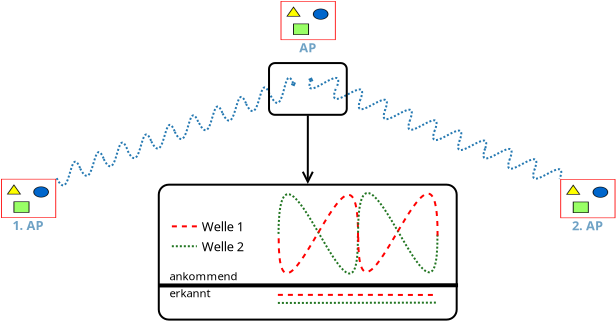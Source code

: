 <?xml version="1.0" encoding="UTF-8"?>
<dia:diagram xmlns:dia="http://www.lysator.liu.se/~alla/dia/">
  <dia:layer name="Hintergrund" visible="true" active="true">
    <dia:object type="Standard - Image" version="0" id="O0">
      <dia:attribute name="obj_pos">
        <dia:point val="15.371,22.125"/>
      </dia:attribute>
      <dia:attribute name="obj_bb">
        <dia:rectangle val="15.321,22.075;18.181,24.128"/>
      </dia:attribute>
      <dia:attribute name="elem_corner">
        <dia:point val="15.371,22.125"/>
      </dia:attribute>
      <dia:attribute name="elem_width">
        <dia:real val="2.759"/>
      </dia:attribute>
      <dia:attribute name="elem_height">
        <dia:real val="1.953"/>
      </dia:attribute>
      <dia:attribute name="border_width">
        <dia:real val="0.1"/>
      </dia:attribute>
      <dia:attribute name="draw_border">
        <dia:boolean val="false"/>
      </dia:attribute>
      <dia:attribute name="keep_aspect">
        <dia:boolean val="true"/>
      </dia:attribute>
      <dia:attribute name="file">
        <dia:string>#ap.png#</dia:string>
      </dia:attribute>
    </dia:object>
    <dia:object type="Standard - Text" version="1" id="O1">
      <dia:attribute name="obj_pos">
        <dia:point val="16.731,24.686"/>
      </dia:attribute>
      <dia:attribute name="obj_bb">
        <dia:rectangle val="15.794,24.073;17.687,24.873"/>
      </dia:attribute>
      <dia:attribute name="text">
        <dia:composite type="text">
          <dia:attribute name="string">
            <dia:string>#1. AP#</dia:string>
          </dia:attribute>
          <dia:attribute name="font">
            <dia:font family="sans" style="80" name="Helvetica-Bold"/>
          </dia:attribute>
          <dia:attribute name="height">
            <dia:real val="0.8"/>
          </dia:attribute>
          <dia:attribute name="pos">
            <dia:point val="16.731,24.686"/>
          </dia:attribute>
          <dia:attribute name="color">
            <dia:color val="#6fa2c5"/>
          </dia:attribute>
          <dia:attribute name="alignment">
            <dia:enum val="1"/>
          </dia:attribute>
        </dia:composite>
      </dia:attribute>
      <dia:attribute name="valign">
        <dia:enum val="3"/>
      </dia:attribute>
    </dia:object>
    <dia:object type="Standard - Image" version="0" id="O2">
      <dia:attribute name="obj_pos">
        <dia:point val="43.335,22.136"/>
      </dia:attribute>
      <dia:attribute name="obj_bb">
        <dia:rectangle val="43.285,22.086;46.145,24.139"/>
      </dia:attribute>
      <dia:attribute name="elem_corner">
        <dia:point val="43.335,22.136"/>
      </dia:attribute>
      <dia:attribute name="elem_width">
        <dia:real val="2.759"/>
      </dia:attribute>
      <dia:attribute name="elem_height">
        <dia:real val="1.953"/>
      </dia:attribute>
      <dia:attribute name="border_width">
        <dia:real val="0.1"/>
      </dia:attribute>
      <dia:attribute name="draw_border">
        <dia:boolean val="false"/>
      </dia:attribute>
      <dia:attribute name="keep_aspect">
        <dia:boolean val="true"/>
      </dia:attribute>
      <dia:attribute name="file">
        <dia:string>#ap.png#</dia:string>
      </dia:attribute>
    </dia:object>
    <dia:object type="Standard - Text" version="1" id="O3">
      <dia:attribute name="obj_pos">
        <dia:point val="44.695,24.697"/>
      </dia:attribute>
      <dia:attribute name="obj_bb">
        <dia:rectangle val="43.758,24.084;45.651,24.884"/>
      </dia:attribute>
      <dia:attribute name="text">
        <dia:composite type="text">
          <dia:attribute name="string">
            <dia:string>#2. AP#</dia:string>
          </dia:attribute>
          <dia:attribute name="font">
            <dia:font family="sans" style="80" name="Helvetica-Bold"/>
          </dia:attribute>
          <dia:attribute name="height">
            <dia:real val="0.8"/>
          </dia:attribute>
          <dia:attribute name="pos">
            <dia:point val="44.695,24.697"/>
          </dia:attribute>
          <dia:attribute name="color">
            <dia:color val="#6fa2c5"/>
          </dia:attribute>
          <dia:attribute name="alignment">
            <dia:enum val="1"/>
          </dia:attribute>
        </dia:composite>
      </dia:attribute>
      <dia:attribute name="valign">
        <dia:enum val="3"/>
      </dia:attribute>
    </dia:object>
    <dia:group>
      <dia:object type="Standard - Image" version="0" id="O4">
        <dia:attribute name="obj_pos">
          <dia:point val="29.35,13.232"/>
        </dia:attribute>
        <dia:attribute name="obj_bb">
          <dia:rectangle val="29.3,13.182;32.159,15.235"/>
        </dia:attribute>
        <dia:attribute name="elem_corner">
          <dia:point val="29.35,13.232"/>
        </dia:attribute>
        <dia:attribute name="elem_width">
          <dia:real val="2.759"/>
        </dia:attribute>
        <dia:attribute name="elem_height">
          <dia:real val="1.953"/>
        </dia:attribute>
        <dia:attribute name="border_width">
          <dia:real val="0.1"/>
        </dia:attribute>
        <dia:attribute name="draw_border">
          <dia:boolean val="false"/>
        </dia:attribute>
        <dia:attribute name="keep_aspect">
          <dia:boolean val="true"/>
        </dia:attribute>
        <dia:attribute name="file">
          <dia:string>#ap.png#</dia:string>
        </dia:attribute>
      </dia:object>
      <dia:object type="Standard - Text" version="1" id="O5">
        <dia:attribute name="obj_pos">
          <dia:point val="30.71,15.793"/>
        </dia:attribute>
        <dia:attribute name="obj_bb">
          <dia:rectangle val="30.227,15.198;31.192,15.943"/>
        </dia:attribute>
        <dia:attribute name="text">
          <dia:composite type="text">
            <dia:attribute name="string">
              <dia:string>#AP#</dia:string>
            </dia:attribute>
            <dia:attribute name="font">
              <dia:font family="sans" style="80" name="Helvetica-Bold"/>
            </dia:attribute>
            <dia:attribute name="height">
              <dia:real val="0.8"/>
            </dia:attribute>
            <dia:attribute name="pos">
              <dia:point val="30.71,15.793"/>
            </dia:attribute>
            <dia:attribute name="color">
              <dia:color val="#6fa2c5"/>
            </dia:attribute>
            <dia:attribute name="alignment">
              <dia:enum val="1"/>
            </dia:attribute>
          </dia:composite>
        </dia:attribute>
        <dia:attribute name="valign">
          <dia:enum val="3"/>
        </dia:attribute>
      </dia:object>
    </dia:group>
    <dia:object type="Standard - BezierLine" version="0" id="O6">
      <dia:attribute name="obj_pos">
        <dia:point val="18.155,22.091"/>
      </dia:attribute>
      <dia:attribute name="obj_bb">
        <dia:rectangle val="18.088,21.216;19.406,22.502"/>
      </dia:attribute>
      <dia:attribute name="bez_points">
        <dia:point val="18.155,22.091"/>
        <dia:point val="18.871,23.505"/>
        <dia:point val="18.779,20.216"/>
        <dia:point val="19.341,21.626"/>
      </dia:attribute>
      <dia:attribute name="corner_types">
        <dia:enum val="0"/>
        <dia:enum val="0"/>
      </dia:attribute>
      <dia:attribute name="line_color">
        <dia:color val="#2478b1"/>
      </dia:attribute>
      <dia:attribute name="line_style">
        <dia:enum val="4"/>
      </dia:attribute>
    </dia:object>
    <dia:object type="Standard - BezierLine" version="0" id="O7">
      <dia:attribute name="obj_pos">
        <dia:point val="19.333,21.612"/>
      </dia:attribute>
      <dia:attribute name="obj_bb">
        <dia:rectangle val="19.266,20.737;20.584,22.023"/>
      </dia:attribute>
      <dia:attribute name="bez_points">
        <dia:point val="19.333,21.612"/>
        <dia:point val="20.049,23.027"/>
        <dia:point val="19.957,19.737"/>
        <dia:point val="20.519,21.147"/>
      </dia:attribute>
      <dia:attribute name="corner_types">
        <dia:enum val="0"/>
        <dia:enum val="0"/>
      </dia:attribute>
      <dia:attribute name="line_color">
        <dia:color val="#2478b1"/>
      </dia:attribute>
      <dia:attribute name="line_style">
        <dia:enum val="4"/>
      </dia:attribute>
    </dia:object>
    <dia:object type="Standard - BezierLine" version="0" id="O8">
      <dia:attribute name="obj_pos">
        <dia:point val="20.508,21.136"/>
      </dia:attribute>
      <dia:attribute name="obj_bb">
        <dia:rectangle val="20.441,20.262;21.759,21.548"/>
      </dia:attribute>
      <dia:attribute name="bez_points">
        <dia:point val="20.508,21.136"/>
        <dia:point val="21.224,22.551"/>
        <dia:point val="21.132,19.261"/>
        <dia:point val="21.694,20.671"/>
      </dia:attribute>
      <dia:attribute name="corner_types">
        <dia:enum val="0"/>
        <dia:enum val="0"/>
      </dia:attribute>
      <dia:attribute name="line_color">
        <dia:color val="#2478b1"/>
      </dia:attribute>
      <dia:attribute name="line_style">
        <dia:enum val="4"/>
      </dia:attribute>
    </dia:object>
    <dia:group>
      <dia:object type="Standard - BezierLine" version="0" id="O9">
        <dia:attribute name="obj_pos">
          <dia:point val="21.707,20.729"/>
        </dia:attribute>
        <dia:attribute name="obj_bb">
          <dia:rectangle val="21.64,19.854;22.957,21.14"/>
        </dia:attribute>
        <dia:attribute name="bez_points">
          <dia:point val="21.707,20.729"/>
          <dia:point val="22.422,22.144"/>
          <dia:point val="22.331,18.854"/>
          <dia:point val="22.892,20.264"/>
        </dia:attribute>
        <dia:attribute name="corner_types">
          <dia:enum val="0"/>
          <dia:enum val="0"/>
        </dia:attribute>
        <dia:attribute name="line_color">
          <dia:color val="#2478b1"/>
        </dia:attribute>
        <dia:attribute name="line_style">
          <dia:enum val="4"/>
        </dia:attribute>
      </dia:object>
      <dia:object type="Standard - BezierLine" version="0" id="O10">
        <dia:attribute name="obj_pos">
          <dia:point val="22.885,20.25"/>
        </dia:attribute>
        <dia:attribute name="obj_bb">
          <dia:rectangle val="22.818,19.375;24.135,20.662"/>
        </dia:attribute>
        <dia:attribute name="bez_points">
          <dia:point val="22.885,20.25"/>
          <dia:point val="23.6,21.665"/>
          <dia:point val="23.509,18.375"/>
          <dia:point val="24.07,19.785"/>
        </dia:attribute>
        <dia:attribute name="corner_types">
          <dia:enum val="0"/>
          <dia:enum val="0"/>
        </dia:attribute>
        <dia:attribute name="line_color">
          <dia:color val="#2478b1"/>
        </dia:attribute>
        <dia:attribute name="line_style">
          <dia:enum val="4"/>
        </dia:attribute>
      </dia:object>
      <dia:object type="Standard - BezierLine" version="0" id="O11">
        <dia:attribute name="obj_pos">
          <dia:point val="24.06,19.774"/>
        </dia:attribute>
        <dia:attribute name="obj_bb">
          <dia:rectangle val="23.993,18.9;25.31,20.186"/>
        </dia:attribute>
        <dia:attribute name="bez_points">
          <dia:point val="24.06,19.774"/>
          <dia:point val="24.775,21.189"/>
          <dia:point val="24.684,17.899"/>
          <dia:point val="25.245,19.309"/>
        </dia:attribute>
        <dia:attribute name="corner_types">
          <dia:enum val="0"/>
          <dia:enum val="0"/>
        </dia:attribute>
        <dia:attribute name="line_color">
          <dia:color val="#2478b1"/>
        </dia:attribute>
        <dia:attribute name="line_style">
          <dia:enum val="4"/>
        </dia:attribute>
      </dia:object>
    </dia:group>
    <dia:group>
      <dia:object type="Standard - BezierLine" version="0" id="O12">
        <dia:attribute name="obj_pos">
          <dia:point val="25.273,19.332"/>
        </dia:attribute>
        <dia:attribute name="obj_bb">
          <dia:rectangle val="25.206,18.457;26.523,19.744"/>
        </dia:attribute>
        <dia:attribute name="bez_points">
          <dia:point val="25.273,19.332"/>
          <dia:point val="25.988,20.747"/>
          <dia:point val="25.896,17.457"/>
          <dia:point val="26.458,18.867"/>
        </dia:attribute>
        <dia:attribute name="corner_types">
          <dia:enum val="0"/>
          <dia:enum val="0"/>
        </dia:attribute>
        <dia:attribute name="line_color">
          <dia:color val="#2478b1"/>
        </dia:attribute>
        <dia:attribute name="line_style">
          <dia:enum val="4"/>
        </dia:attribute>
      </dia:object>
      <dia:object type="Standard - BezierLine" version="0" id="O13">
        <dia:attribute name="obj_pos">
          <dia:point val="26.451,18.853"/>
        </dia:attribute>
        <dia:attribute name="obj_bb">
          <dia:rectangle val="26.384,17.978;27.701,19.265"/>
        </dia:attribute>
        <dia:attribute name="bez_points">
          <dia:point val="26.451,18.853"/>
          <dia:point val="27.166,20.268"/>
          <dia:point val="27.075,16.978"/>
          <dia:point val="27.636,18.388"/>
        </dia:attribute>
        <dia:attribute name="corner_types">
          <dia:enum val="0"/>
          <dia:enum val="0"/>
        </dia:attribute>
        <dia:attribute name="line_color">
          <dia:color val="#2478b1"/>
        </dia:attribute>
        <dia:attribute name="line_style">
          <dia:enum val="4"/>
        </dia:attribute>
      </dia:object>
      <dia:object type="Standard - BezierLine" version="0" id="O14">
        <dia:attribute name="obj_pos">
          <dia:point val="27.626,18.377"/>
        </dia:attribute>
        <dia:attribute name="obj_bb">
          <dia:rectangle val="27.559,17.503;28.876,18.789"/>
        </dia:attribute>
        <dia:attribute name="bez_points">
          <dia:point val="27.626,18.377"/>
          <dia:point val="28.341,19.792"/>
          <dia:point val="28.25,16.502"/>
          <dia:point val="28.811,17.912"/>
        </dia:attribute>
        <dia:attribute name="corner_types">
          <dia:enum val="0"/>
          <dia:enum val="0"/>
        </dia:attribute>
        <dia:attribute name="line_color">
          <dia:color val="#2478b1"/>
        </dia:attribute>
        <dia:attribute name="line_style">
          <dia:enum val="4"/>
        </dia:attribute>
      </dia:object>
    </dia:group>
    <dia:object type="Standard - BezierLine" version="0" id="O15">
      <dia:attribute name="obj_pos">
        <dia:point val="28.857,17.967"/>
      </dia:attribute>
      <dia:attribute name="obj_bb">
        <dia:rectangle val="28.79,17.019;30.166,18.378"/>
      </dia:attribute>
      <dia:attribute name="bez_points">
        <dia:point val="28.857,17.967"/>
        <dia:point val="29.573,19.382"/>
        <dia:point val="29.481,16.092"/>
        <dia:point val="30.042,17.502"/>
      </dia:attribute>
      <dia:attribute name="corner_types">
        <dia:enum val="0"/>
        <dia:enum val="0"/>
      </dia:attribute>
      <dia:attribute name="line_color">
        <dia:color val="#2478b1"/>
      </dia:attribute>
      <dia:attribute name="line_style">
        <dia:enum val="4"/>
      </dia:attribute>
      <dia:attribute name="end_arrow">
        <dia:enum val="1"/>
      </dia:attribute>
      <dia:attribute name="end_arrow_length">
        <dia:real val="0.1"/>
      </dia:attribute>
      <dia:attribute name="end_arrow_width">
        <dia:real val="0.2"/>
      </dia:attribute>
    </dia:object>
    <dia:object type="Standard - BezierLine" version="0" id="O16">
      <dia:attribute name="obj_pos">
        <dia:point val="42.062,21.616"/>
      </dia:attribute>
      <dia:attribute name="obj_bb">
        <dia:rectangle val="41.929,21.552;43.435,22.2"/>
      </dia:attribute>
      <dia:attribute name="bez_points">
        <dia:point val="42.062,21.616"/>
        <dia:point val="41.517,23.102"/>
        <dia:point val="43.848,20.662"/>
        <dia:point val="43.301,22.136"/>
      </dia:attribute>
      <dia:attribute name="corner_types">
        <dia:enum val="0"/>
        <dia:enum val="0"/>
      </dia:attribute>
      <dia:attribute name="line_color">
        <dia:color val="#2478b1"/>
      </dia:attribute>
      <dia:attribute name="line_style">
        <dia:enum val="4"/>
      </dia:attribute>
    </dia:object>
    <dia:object type="Standard - BezierLine" version="0" id="O17">
      <dia:attribute name="obj_pos">
        <dia:point val="40.815,21.118"/>
      </dia:attribute>
      <dia:attribute name="obj_bb">
        <dia:rectangle val="40.682,21.054;42.188,21.702"/>
      </dia:attribute>
      <dia:attribute name="bez_points">
        <dia:point val="40.815,21.118"/>
        <dia:point val="40.27,22.604"/>
        <dia:point val="42.601,20.164"/>
        <dia:point val="42.054,21.638"/>
      </dia:attribute>
      <dia:attribute name="corner_types">
        <dia:enum val="0"/>
        <dia:enum val="0"/>
      </dia:attribute>
      <dia:attribute name="line_color">
        <dia:color val="#2478b1"/>
      </dia:attribute>
      <dia:attribute name="line_style">
        <dia:enum val="4"/>
      </dia:attribute>
    </dia:object>
    <dia:object type="Standard - BezierLine" version="0" id="O18">
      <dia:attribute name="obj_pos">
        <dia:point val="39.578,20.603"/>
      </dia:attribute>
      <dia:attribute name="obj_bb">
        <dia:rectangle val="39.445,20.539;40.951,21.188"/>
      </dia:attribute>
      <dia:attribute name="bez_points">
        <dia:point val="39.578,20.603"/>
        <dia:point val="39.033,22.089"/>
        <dia:point val="41.364,19.649"/>
        <dia:point val="40.817,21.123"/>
      </dia:attribute>
      <dia:attribute name="corner_types">
        <dia:enum val="0"/>
        <dia:enum val="0"/>
      </dia:attribute>
      <dia:attribute name="line_color">
        <dia:color val="#2478b1"/>
      </dia:attribute>
      <dia:attribute name="line_style">
        <dia:enum val="4"/>
      </dia:attribute>
    </dia:object>
    <dia:group>
      <dia:object type="Standard - BezierLine" version="0" id="O19">
        <dia:attribute name="obj_pos">
          <dia:point val="34.589,18.641"/>
        </dia:attribute>
        <dia:attribute name="obj_bb">
          <dia:rectangle val="34.456,18.577;35.962,19.225"/>
        </dia:attribute>
        <dia:attribute name="bez_points">
          <dia:point val="34.589,18.641"/>
          <dia:point val="34.044,20.127"/>
          <dia:point val="36.375,17.687"/>
          <dia:point val="35.828,19.161"/>
        </dia:attribute>
        <dia:attribute name="corner_types">
          <dia:enum val="0"/>
          <dia:enum val="0"/>
        </dia:attribute>
        <dia:attribute name="line_color">
          <dia:color val="#2478b1"/>
        </dia:attribute>
        <dia:attribute name="line_style">
          <dia:enum val="4"/>
        </dia:attribute>
      </dia:object>
      <dia:object type="Standard - BezierLine" version="0" id="O20">
        <dia:attribute name="obj_pos">
          <dia:point val="33.343,18.143"/>
        </dia:attribute>
        <dia:attribute name="obj_bb">
          <dia:rectangle val="33.209,18.078;34.715,18.727"/>
        </dia:attribute>
        <dia:attribute name="bez_points">
          <dia:point val="33.343,18.143"/>
          <dia:point val="32.798,19.628"/>
          <dia:point val="35.129,17.188"/>
          <dia:point val="34.582,18.663"/>
        </dia:attribute>
        <dia:attribute name="corner_types">
          <dia:enum val="0"/>
          <dia:enum val="0"/>
        </dia:attribute>
        <dia:attribute name="line_color">
          <dia:color val="#2478b1"/>
        </dia:attribute>
        <dia:attribute name="line_style">
          <dia:enum val="4"/>
        </dia:attribute>
      </dia:object>
      <dia:object type="Standard - BezierLine" version="0" id="O21">
        <dia:attribute name="obj_pos">
          <dia:point val="32.106,17.628"/>
        </dia:attribute>
        <dia:attribute name="obj_bb">
          <dia:rectangle val="31.972,17.564;33.478,18.212"/>
        </dia:attribute>
        <dia:attribute name="bez_points">
          <dia:point val="32.106,17.628"/>
          <dia:point val="31.561,19.114"/>
          <dia:point val="33.892,16.674"/>
          <dia:point val="33.345,18.148"/>
        </dia:attribute>
        <dia:attribute name="corner_types">
          <dia:enum val="0"/>
          <dia:enum val="0"/>
        </dia:attribute>
        <dia:attribute name="line_color">
          <dia:color val="#2478b1"/>
        </dia:attribute>
        <dia:attribute name="line_style">
          <dia:enum val="4"/>
        </dia:attribute>
      </dia:object>
    </dia:group>
    <dia:group>
      <dia:object type="Standard - BezierLine" version="0" id="O22">
        <dia:attribute name="obj_pos">
          <dia:point val="38.31,20.184"/>
        </dia:attribute>
        <dia:attribute name="obj_bb">
          <dia:rectangle val="38.177,20.12;39.683,20.768"/>
        </dia:attribute>
        <dia:attribute name="bez_points">
          <dia:point val="38.31,20.184"/>
          <dia:point val="37.765,21.67"/>
          <dia:point val="40.096,19.23"/>
          <dia:point val="39.549,20.704"/>
        </dia:attribute>
        <dia:attribute name="corner_types">
          <dia:enum val="0"/>
          <dia:enum val="0"/>
        </dia:attribute>
        <dia:attribute name="line_color">
          <dia:color val="#2478b1"/>
        </dia:attribute>
        <dia:attribute name="line_style">
          <dia:enum val="4"/>
        </dia:attribute>
      </dia:object>
      <dia:object type="Standard - BezierLine" version="0" id="O23">
        <dia:attribute name="obj_pos">
          <dia:point val="37.063,19.686"/>
        </dia:attribute>
        <dia:attribute name="obj_bb">
          <dia:rectangle val="36.93,19.622;38.436,20.27"/>
        </dia:attribute>
        <dia:attribute name="bez_points">
          <dia:point val="37.063,19.686"/>
          <dia:point val="36.519,21.172"/>
          <dia:point val="38.849,18.732"/>
          <dia:point val="38.303,20.206"/>
        </dia:attribute>
        <dia:attribute name="corner_types">
          <dia:enum val="0"/>
          <dia:enum val="0"/>
        </dia:attribute>
        <dia:attribute name="line_color">
          <dia:color val="#2478b1"/>
        </dia:attribute>
        <dia:attribute name="line_style">
          <dia:enum val="4"/>
        </dia:attribute>
      </dia:object>
      <dia:object type="Standard - BezierLine" version="0" id="O24">
        <dia:attribute name="obj_pos">
          <dia:point val="35.826,19.171"/>
        </dia:attribute>
        <dia:attribute name="obj_bb">
          <dia:rectangle val="35.693,19.107;37.199,19.756"/>
        </dia:attribute>
        <dia:attribute name="bez_points">
          <dia:point val="35.826,19.171"/>
          <dia:point val="35.282,20.657"/>
          <dia:point val="37.612,18.217"/>
          <dia:point val="37.066,19.692"/>
        </dia:attribute>
        <dia:attribute name="corner_types">
          <dia:enum val="0"/>
          <dia:enum val="0"/>
        </dia:attribute>
        <dia:attribute name="line_color">
          <dia:color val="#2478b1"/>
        </dia:attribute>
        <dia:attribute name="line_style">
          <dia:enum val="4"/>
        </dia:attribute>
      </dia:object>
    </dia:group>
    <dia:object type="Standard - BezierLine" version="0" id="O25">
      <dia:attribute name="obj_pos">
        <dia:point val="30.911,17.05"/>
      </dia:attribute>
      <dia:attribute name="obj_bb">
        <dia:rectangle val="30.628,17.027;32.284,17.658"/>
      </dia:attribute>
      <dia:attribute name="bez_points">
        <dia:point val="30.911,17.05"/>
        <dia:point val="30.366,18.535"/>
        <dia:point val="32.697,16.095"/>
        <dia:point val="32.15,17.57"/>
      </dia:attribute>
      <dia:attribute name="corner_types">
        <dia:enum val="0"/>
        <dia:enum val="0"/>
      </dia:attribute>
      <dia:attribute name="line_color">
        <dia:color val="#2478b1"/>
      </dia:attribute>
      <dia:attribute name="line_style">
        <dia:enum val="4"/>
      </dia:attribute>
      <dia:attribute name="start_arrow">
        <dia:enum val="1"/>
      </dia:attribute>
      <dia:attribute name="start_arrow_length">
        <dia:real val="0.1"/>
      </dia:attribute>
      <dia:attribute name="start_arrow_width">
        <dia:real val="0.2"/>
      </dia:attribute>
    </dia:object>
    <dia:object type="Standard - Line" version="0" id="O26">
      <dia:attribute name="obj_pos">
        <dia:point val="30.713,18.947"/>
      </dia:attribute>
      <dia:attribute name="obj_bb">
        <dia:rectangle val="30.381,18.897;31.042,22.493"/>
      </dia:attribute>
      <dia:attribute name="conn_endpoints">
        <dia:point val="30.713,18.947"/>
        <dia:point val="30.711,22.381"/>
      </dia:attribute>
      <dia:attribute name="numcp">
        <dia:int val="1"/>
      </dia:attribute>
      <dia:attribute name="end_arrow">
        <dia:enum val="1"/>
      </dia:attribute>
      <dia:attribute name="end_arrow_length">
        <dia:real val="0.5"/>
      </dia:attribute>
      <dia:attribute name="end_arrow_width">
        <dia:real val="0.5"/>
      </dia:attribute>
    </dia:object>
    <dia:group>
      <dia:object type="Standard - Box" version="0" id="O27">
        <dia:attribute name="obj_pos">
          <dia:point val="23.26,22.416"/>
        </dia:attribute>
        <dia:attribute name="obj_bb">
          <dia:rectangle val="23.21,22.366;38.205,29.211"/>
        </dia:attribute>
        <dia:attribute name="elem_corner">
          <dia:point val="23.26,22.416"/>
        </dia:attribute>
        <dia:attribute name="elem_width">
          <dia:real val="14.895"/>
        </dia:attribute>
        <dia:attribute name="elem_height">
          <dia:real val="6.745"/>
        </dia:attribute>
        <dia:attribute name="border_width">
          <dia:real val="0.1"/>
        </dia:attribute>
        <dia:attribute name="show_background">
          <dia:boolean val="false"/>
        </dia:attribute>
        <dia:attribute name="corner_radius">
          <dia:real val="0.5"/>
        </dia:attribute>
      </dia:object>
      <dia:object type="Standard - BezierLine" version="0" id="O28">
        <dia:attribute name="obj_pos">
          <dia:point val="33.216,24.975"/>
        </dia:attribute>
        <dia:attribute name="obj_bb">
          <dia:rectangle val="29.195,22.842;33.267,26.907"/>
        </dia:attribute>
        <dia:attribute name="bez_points">
          <dia:point val="33.216,24.975"/>
          <dia:point val="33.277,31.64"/>
          <dia:point val="29.239,17.909"/>
          <dia:point val="29.245,24.975"/>
        </dia:attribute>
        <dia:attribute name="corner_types">
          <dia:enum val="0"/>
          <dia:enum val="0"/>
        </dia:attribute>
        <dia:attribute name="line_color">
          <dia:color val="#217521"/>
        </dia:attribute>
        <dia:attribute name="line_style">
          <dia:enum val="4"/>
        </dia:attribute>
      </dia:object>
      <dia:object type="Standard - BezierLine" version="0" id="O29">
        <dia:attribute name="obj_pos">
          <dia:point val="29.255,25.097"/>
        </dia:attribute>
        <dia:attribute name="obj_bb">
          <dia:rectangle val="29.205,22.876;33.274,26.89"/>
        </dia:attribute>
        <dia:attribute name="bez_points">
          <dia:point val="29.255,25.097"/>
          <dia:point val="29.241,31.413"/>
          <dia:point val="33.255,17.992"/>
          <dia:point val="33.224,25.026"/>
        </dia:attribute>
        <dia:attribute name="corner_types">
          <dia:enum val="0"/>
          <dia:enum val="0"/>
        </dia:attribute>
        <dia:attribute name="line_color">
          <dia:color val="#ff0000"/>
        </dia:attribute>
        <dia:attribute name="line_style">
          <dia:enum val="4"/>
        </dia:attribute>
        <dia:attribute name="dashlength">
          <dia:real val="2.5"/>
        </dia:attribute>
      </dia:object>
      <dia:object type="Standard - Text" version="1" id="O30">
        <dia:attribute name="obj_pos">
          <dia:point val="23.797,27.19"/>
        </dia:attribute>
        <dia:attribute name="obj_bb">
          <dia:rectangle val="23.797,26.665;27.314,27.323"/>
        </dia:attribute>
        <dia:attribute name="text">
          <dia:composite type="text">
            <dia:attribute name="string">
              <dia:string>#ankommend#</dia:string>
            </dia:attribute>
            <dia:attribute name="font">
              <dia:font family="sans" style="0" name="Helvetica"/>
            </dia:attribute>
            <dia:attribute name="height">
              <dia:real val="0.706"/>
            </dia:attribute>
            <dia:attribute name="pos">
              <dia:point val="23.797,27.19"/>
            </dia:attribute>
            <dia:attribute name="color">
              <dia:color val="#000000"/>
            </dia:attribute>
            <dia:attribute name="alignment">
              <dia:enum val="0"/>
            </dia:attribute>
          </dia:composite>
        </dia:attribute>
        <dia:attribute name="valign">
          <dia:enum val="3"/>
        </dia:attribute>
      </dia:object>
      <dia:object type="Standard - Text" version="1" id="O31">
        <dia:attribute name="obj_pos">
          <dia:point val="23.797,28.043"/>
        </dia:attribute>
        <dia:attribute name="obj_bb">
          <dia:rectangle val="23.797,27.518;25.977,28.176"/>
        </dia:attribute>
        <dia:attribute name="text">
          <dia:composite type="text">
            <dia:attribute name="string">
              <dia:string>#erkannt#</dia:string>
            </dia:attribute>
            <dia:attribute name="font">
              <dia:font family="sans" style="0" name="Helvetica"/>
            </dia:attribute>
            <dia:attribute name="height">
              <dia:real val="0.706"/>
            </dia:attribute>
            <dia:attribute name="pos">
              <dia:point val="23.797,28.043"/>
            </dia:attribute>
            <dia:attribute name="color">
              <dia:color val="#000000"/>
            </dia:attribute>
            <dia:attribute name="alignment">
              <dia:enum val="0"/>
            </dia:attribute>
          </dia:composite>
        </dia:attribute>
        <dia:attribute name="valign">
          <dia:enum val="3"/>
        </dia:attribute>
      </dia:object>
      <dia:object type="Standard - Line" version="0" id="O32">
        <dia:attribute name="obj_pos">
          <dia:point val="29.215,27.924"/>
        </dia:attribute>
        <dia:attribute name="obj_bb">
          <dia:rectangle val="29.165,27.875;37.258,27.978"/>
        </dia:attribute>
        <dia:attribute name="conn_endpoints">
          <dia:point val="29.215,27.924"/>
          <dia:point val="37.208,27.928"/>
        </dia:attribute>
        <dia:attribute name="numcp">
          <dia:int val="1"/>
        </dia:attribute>
        <dia:attribute name="line_color">
          <dia:color val="#ff0000"/>
        </dia:attribute>
        <dia:attribute name="line_style">
          <dia:enum val="4"/>
        </dia:attribute>
        <dia:attribute name="dashlength">
          <dia:real val="2.5"/>
        </dia:attribute>
      </dia:object>
      <dia:object type="Standard - Line" version="0" id="O33">
        <dia:attribute name="obj_pos">
          <dia:point val="29.215,28.33"/>
        </dia:attribute>
        <dia:attribute name="obj_bb">
          <dia:rectangle val="29.164,28.263;37.249,28.38"/>
        </dia:attribute>
        <dia:attribute name="conn_endpoints">
          <dia:point val="29.215,28.33"/>
          <dia:point val="37.199,28.313"/>
        </dia:attribute>
        <dia:attribute name="numcp">
          <dia:int val="1"/>
        </dia:attribute>
        <dia:attribute name="line_color">
          <dia:color val="#217521"/>
        </dia:attribute>
        <dia:attribute name="line_style">
          <dia:enum val="4"/>
        </dia:attribute>
      </dia:object>
      <dia:object type="Standard - BezierLine" version="0" id="O34">
        <dia:attribute name="obj_pos">
          <dia:point val="37.193,24.914"/>
        </dia:attribute>
        <dia:attribute name="obj_bb">
          <dia:rectangle val="33.172,22.781;37.243,26.847"/>
        </dia:attribute>
        <dia:attribute name="bez_points">
          <dia:point val="37.193,24.914"/>
          <dia:point val="37.254,31.579"/>
          <dia:point val="33.216,17.849"/>
          <dia:point val="33.222,24.914"/>
        </dia:attribute>
        <dia:attribute name="corner_types">
          <dia:enum val="0"/>
          <dia:enum val="0"/>
        </dia:attribute>
        <dia:attribute name="line_color">
          <dia:color val="#217521"/>
        </dia:attribute>
        <dia:attribute name="line_style">
          <dia:enum val="4"/>
        </dia:attribute>
      </dia:object>
      <dia:object type="Standard - BezierLine" version="0" id="O35">
        <dia:attribute name="obj_pos">
          <dia:point val="33.232,25.036"/>
        </dia:attribute>
        <dia:attribute name="obj_bb">
          <dia:rectangle val="33.182,22.815;37.25,26.829"/>
        </dia:attribute>
        <dia:attribute name="bez_points">
          <dia:point val="33.232,25.036"/>
          <dia:point val="33.218,31.352"/>
          <dia:point val="37.231,17.931"/>
          <dia:point val="37.2,24.966"/>
        </dia:attribute>
        <dia:attribute name="corner_types">
          <dia:enum val="0"/>
          <dia:enum val="0"/>
        </dia:attribute>
        <dia:attribute name="line_color">
          <dia:color val="#ff0000"/>
        </dia:attribute>
        <dia:attribute name="line_style">
          <dia:enum val="4"/>
        </dia:attribute>
        <dia:attribute name="dashlength">
          <dia:real val="2.5"/>
        </dia:attribute>
      </dia:object>
      <dia:object type="Standard - Line" version="0" id="O36">
        <dia:attribute name="obj_pos">
          <dia:point val="23.27,27.456"/>
        </dia:attribute>
        <dia:attribute name="obj_bb">
          <dia:rectangle val="23.17,27.346;38.323,27.556"/>
        </dia:attribute>
        <dia:attribute name="conn_endpoints">
          <dia:point val="23.27,27.456"/>
          <dia:point val="38.223,27.446"/>
        </dia:attribute>
        <dia:attribute name="numcp">
          <dia:int val="1"/>
        </dia:attribute>
        <dia:attribute name="line_width">
          <dia:real val="0.2"/>
        </dia:attribute>
      </dia:object>
      <dia:group>
        <dia:object type="Standard - Line" version="0" id="O37">
          <dia:attribute name="obj_pos">
            <dia:point val="23.915,24.5"/>
          </dia:attribute>
          <dia:attribute name="obj_bb">
            <dia:rectangle val="23.865,24.45;25.216,24.55"/>
          </dia:attribute>
          <dia:attribute name="conn_endpoints">
            <dia:point val="23.915,24.5"/>
            <dia:point val="25.166,24.5"/>
          </dia:attribute>
          <dia:attribute name="numcp">
            <dia:int val="1"/>
          </dia:attribute>
          <dia:attribute name="line_color">
            <dia:color val="#ff0000"/>
          </dia:attribute>
          <dia:attribute name="line_style">
            <dia:enum val="4"/>
          </dia:attribute>
          <dia:attribute name="dashlength">
            <dia:real val="2.5"/>
          </dia:attribute>
        </dia:object>
        <dia:object type="Standard - Line" version="0" id="O38">
          <dia:attribute name="obj_pos">
            <dia:point val="23.913,25.494"/>
          </dia:attribute>
          <dia:attribute name="obj_bb">
            <dia:rectangle val="23.863,25.444;25.214,25.544"/>
          </dia:attribute>
          <dia:attribute name="conn_endpoints">
            <dia:point val="23.913,25.494"/>
            <dia:point val="25.164,25.494"/>
          </dia:attribute>
          <dia:attribute name="numcp">
            <dia:int val="1"/>
          </dia:attribute>
          <dia:attribute name="line_color">
            <dia:color val="#217521"/>
          </dia:attribute>
          <dia:attribute name="line_style">
            <dia:enum val="4"/>
          </dia:attribute>
        </dia:object>
        <dia:object type="Standard - Text" version="1" id="O39">
          <dia:attribute name="obj_pos">
            <dia:point val="25.413,24.749"/>
          </dia:attribute>
          <dia:attribute name="obj_bb">
            <dia:rectangle val="25.413,24.154;27.763,24.899"/>
          </dia:attribute>
          <dia:attribute name="text">
            <dia:composite type="text">
              <dia:attribute name="string">
                <dia:string>#Welle 1#</dia:string>
              </dia:attribute>
              <dia:attribute name="font">
                <dia:font family="sans" style="0" name="Helvetica"/>
              </dia:attribute>
              <dia:attribute name="height">
                <dia:real val="0.8"/>
              </dia:attribute>
              <dia:attribute name="pos">
                <dia:point val="25.413,24.749"/>
              </dia:attribute>
              <dia:attribute name="color">
                <dia:color val="#000000"/>
              </dia:attribute>
              <dia:attribute name="alignment">
                <dia:enum val="0"/>
              </dia:attribute>
            </dia:composite>
          </dia:attribute>
          <dia:attribute name="valign">
            <dia:enum val="3"/>
          </dia:attribute>
        </dia:object>
        <dia:object type="Standard - Text" version="1" id="O40">
          <dia:attribute name="obj_pos">
            <dia:point val="25.41,25.747"/>
          </dia:attribute>
          <dia:attribute name="obj_bb">
            <dia:rectangle val="25.41,25.152;27.76,25.897"/>
          </dia:attribute>
          <dia:attribute name="text">
            <dia:composite type="text">
              <dia:attribute name="string">
                <dia:string>#Welle 2#</dia:string>
              </dia:attribute>
              <dia:attribute name="font">
                <dia:font family="sans" style="0" name="Helvetica"/>
              </dia:attribute>
              <dia:attribute name="height">
                <dia:real val="0.8"/>
              </dia:attribute>
              <dia:attribute name="pos">
                <dia:point val="25.41,25.747"/>
              </dia:attribute>
              <dia:attribute name="color">
                <dia:color val="#000000"/>
              </dia:attribute>
              <dia:attribute name="alignment">
                <dia:enum val="0"/>
              </dia:attribute>
            </dia:composite>
          </dia:attribute>
          <dia:attribute name="valign">
            <dia:enum val="3"/>
          </dia:attribute>
        </dia:object>
      </dia:group>
    </dia:group>
    <dia:object type="Standard - Box" version="0" id="O41">
      <dia:attribute name="obj_pos">
        <dia:point val="28.772,16.336"/>
      </dia:attribute>
      <dia:attribute name="obj_bb">
        <dia:rectangle val="28.722,16.286;32.709,18.973"/>
      </dia:attribute>
      <dia:attribute name="elem_corner">
        <dia:point val="28.772,16.336"/>
      </dia:attribute>
      <dia:attribute name="elem_width">
        <dia:real val="3.887"/>
      </dia:attribute>
      <dia:attribute name="elem_height">
        <dia:real val="2.587"/>
      </dia:attribute>
      <dia:attribute name="border_width">
        <dia:real val="0.1"/>
      </dia:attribute>
      <dia:attribute name="show_background">
        <dia:boolean val="false"/>
      </dia:attribute>
      <dia:attribute name="corner_radius">
        <dia:real val="0.3"/>
      </dia:attribute>
    </dia:object>
  </dia:layer>
</dia:diagram>
